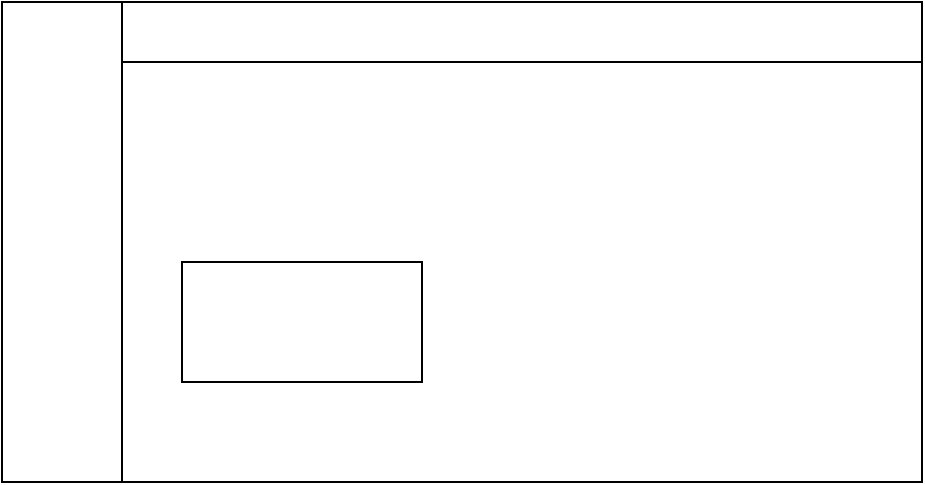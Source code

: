 <mxfile version="12.2.4" pages="1"><diagram id="NufoL710WW0bHHVCDsPF" name="Page-1"><mxGraphModel dx="1117" dy="466" grid="1" gridSize="10" guides="1" tooltips="1" connect="1" arrows="1" fold="1" page="1" pageScale="1" pageWidth="850" pageHeight="1100" math="0" shadow="0"><root><mxCell id="0"/><mxCell id="1" parent="0"/><mxCell id="2" value="" style="whiteSpace=wrap;html=1;" parent="1" vertex="1"><mxGeometry x="100" y="260" width="460" height="240" as="geometry"/></mxCell><mxCell id="3" value="" style="whiteSpace=wrap;html=1;" parent="1" vertex="1"><mxGeometry x="100" y="260" width="60" height="240" as="geometry"/></mxCell><mxCell id="4" value="" style="whiteSpace=wrap;html=1;" parent="1" vertex="1"><mxGeometry x="160" y="260" width="400" height="30" as="geometry"/></mxCell><mxCell id="5" value="" style="whiteSpace=wrap;html=1;" parent="1" vertex="1"><mxGeometry x="190" y="390" width="120" height="60" as="geometry"/></mxCell></root></mxGraphModel></diagram></mxfile>